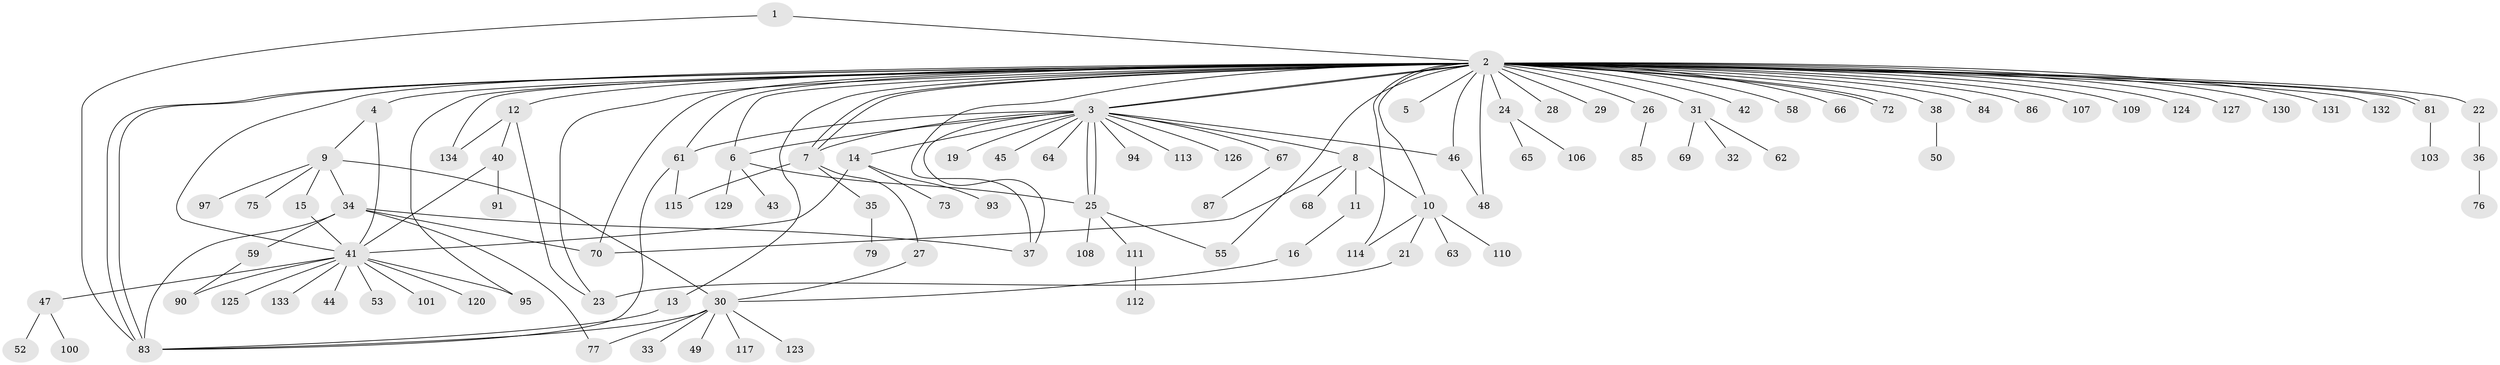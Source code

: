 // original degree distribution, {3: 0.11940298507462686, 49: 0.007462686567164179, 19: 0.007462686567164179, 4: 0.05970149253731343, 1: 0.5522388059701493, 7: 0.029850746268656716, 6: 0.014925373134328358, 2: 0.17164179104477612, 5: 0.022388059701492536, 8: 0.007462686567164179, 13: 0.007462686567164179}
// Generated by graph-tools (version 1.1) at 2025/41/03/06/25 10:41:46]
// undirected, 105 vertices, 141 edges
graph export_dot {
graph [start="1"]
  node [color=gray90,style=filled];
  1 [super="+60"];
  2 [super="+74"];
  3 [super="+17"];
  4 [super="+57"];
  5;
  6 [super="+78"];
  7 [super="+99"];
  8 [super="+102"];
  9 [super="+20"];
  10 [super="+18"];
  11;
  12;
  13;
  14 [super="+39"];
  15;
  16 [super="+105"];
  19;
  21;
  22 [super="+118"];
  23 [super="+56"];
  24 [super="+82"];
  25 [super="+116"];
  26 [super="+96"];
  27 [super="+54"];
  28;
  29;
  30 [super="+51"];
  31 [super="+71"];
  32;
  33;
  34 [super="+122"];
  35;
  36 [super="+92"];
  37;
  38 [super="+128"];
  40;
  41 [super="+104"];
  42;
  43;
  44;
  45;
  46;
  47 [super="+80"];
  48;
  49;
  50;
  52;
  53;
  55;
  58;
  59 [super="+121"];
  61;
  62;
  63;
  64;
  65;
  66;
  67;
  68;
  69;
  70 [super="+88"];
  72;
  73;
  75;
  76;
  77;
  79;
  81 [super="+98"];
  83 [super="+89"];
  84;
  85;
  86;
  87;
  90;
  91;
  93;
  94;
  95;
  97;
  100;
  101;
  103;
  106;
  107;
  108;
  109;
  110;
  111 [super="+119"];
  112;
  113;
  114;
  115;
  117;
  120;
  123;
  124;
  125;
  126;
  127;
  129;
  130;
  131;
  132;
  133;
  134;
  1 -- 2;
  1 -- 83;
  2 -- 3;
  2 -- 3;
  2 -- 4;
  2 -- 5;
  2 -- 6;
  2 -- 7;
  2 -- 7;
  2 -- 10;
  2 -- 12;
  2 -- 13;
  2 -- 22;
  2 -- 23;
  2 -- 24 [weight=2];
  2 -- 26;
  2 -- 28;
  2 -- 29;
  2 -- 31;
  2 -- 37;
  2 -- 38;
  2 -- 41;
  2 -- 42;
  2 -- 46;
  2 -- 48;
  2 -- 55;
  2 -- 58;
  2 -- 61;
  2 -- 66;
  2 -- 70;
  2 -- 72;
  2 -- 72;
  2 -- 81;
  2 -- 81;
  2 -- 83;
  2 -- 83;
  2 -- 84;
  2 -- 86;
  2 -- 95;
  2 -- 107;
  2 -- 109;
  2 -- 114;
  2 -- 124;
  2 -- 127;
  2 -- 130;
  2 -- 131;
  2 -- 132;
  2 -- 134;
  3 -- 7;
  3 -- 8;
  3 -- 14 [weight=2];
  3 -- 25;
  3 -- 25;
  3 -- 37;
  3 -- 45;
  3 -- 46;
  3 -- 61;
  3 -- 64;
  3 -- 67;
  3 -- 94;
  3 -- 113;
  3 -- 126;
  3 -- 19;
  3 -- 6;
  4 -- 9;
  4 -- 41;
  6 -- 43;
  6 -- 25;
  6 -- 129;
  7 -- 27;
  7 -- 35;
  7 -- 115;
  8 -- 10;
  8 -- 11;
  8 -- 68;
  8 -- 70;
  9 -- 15;
  9 -- 30;
  9 -- 75;
  9 -- 97;
  9 -- 34;
  10 -- 21;
  10 -- 63;
  10 -- 110;
  10 -- 114;
  11 -- 16;
  12 -- 23;
  12 -- 40;
  12 -- 134;
  13 -- 83;
  14 -- 41;
  14 -- 73;
  14 -- 93;
  15 -- 41;
  16 -- 30;
  21 -- 23;
  22 -- 36;
  24 -- 65;
  24 -- 106;
  25 -- 55;
  25 -- 108;
  25 -- 111;
  26 -- 85;
  27 -- 30;
  30 -- 33;
  30 -- 49;
  30 -- 77;
  30 -- 117;
  30 -- 123;
  30 -- 83;
  31 -- 32;
  31 -- 62;
  31 -- 69;
  34 -- 37;
  34 -- 59;
  34 -- 70;
  34 -- 77;
  34 -- 83;
  35 -- 79;
  36 -- 76;
  38 -- 50;
  40 -- 41;
  40 -- 91;
  41 -- 44;
  41 -- 47;
  41 -- 53;
  41 -- 90;
  41 -- 95;
  41 -- 101;
  41 -- 120;
  41 -- 133;
  41 -- 125;
  46 -- 48;
  47 -- 52;
  47 -- 100;
  59 -- 90;
  61 -- 83;
  61 -- 115;
  67 -- 87;
  81 -- 103;
  111 -- 112;
}
